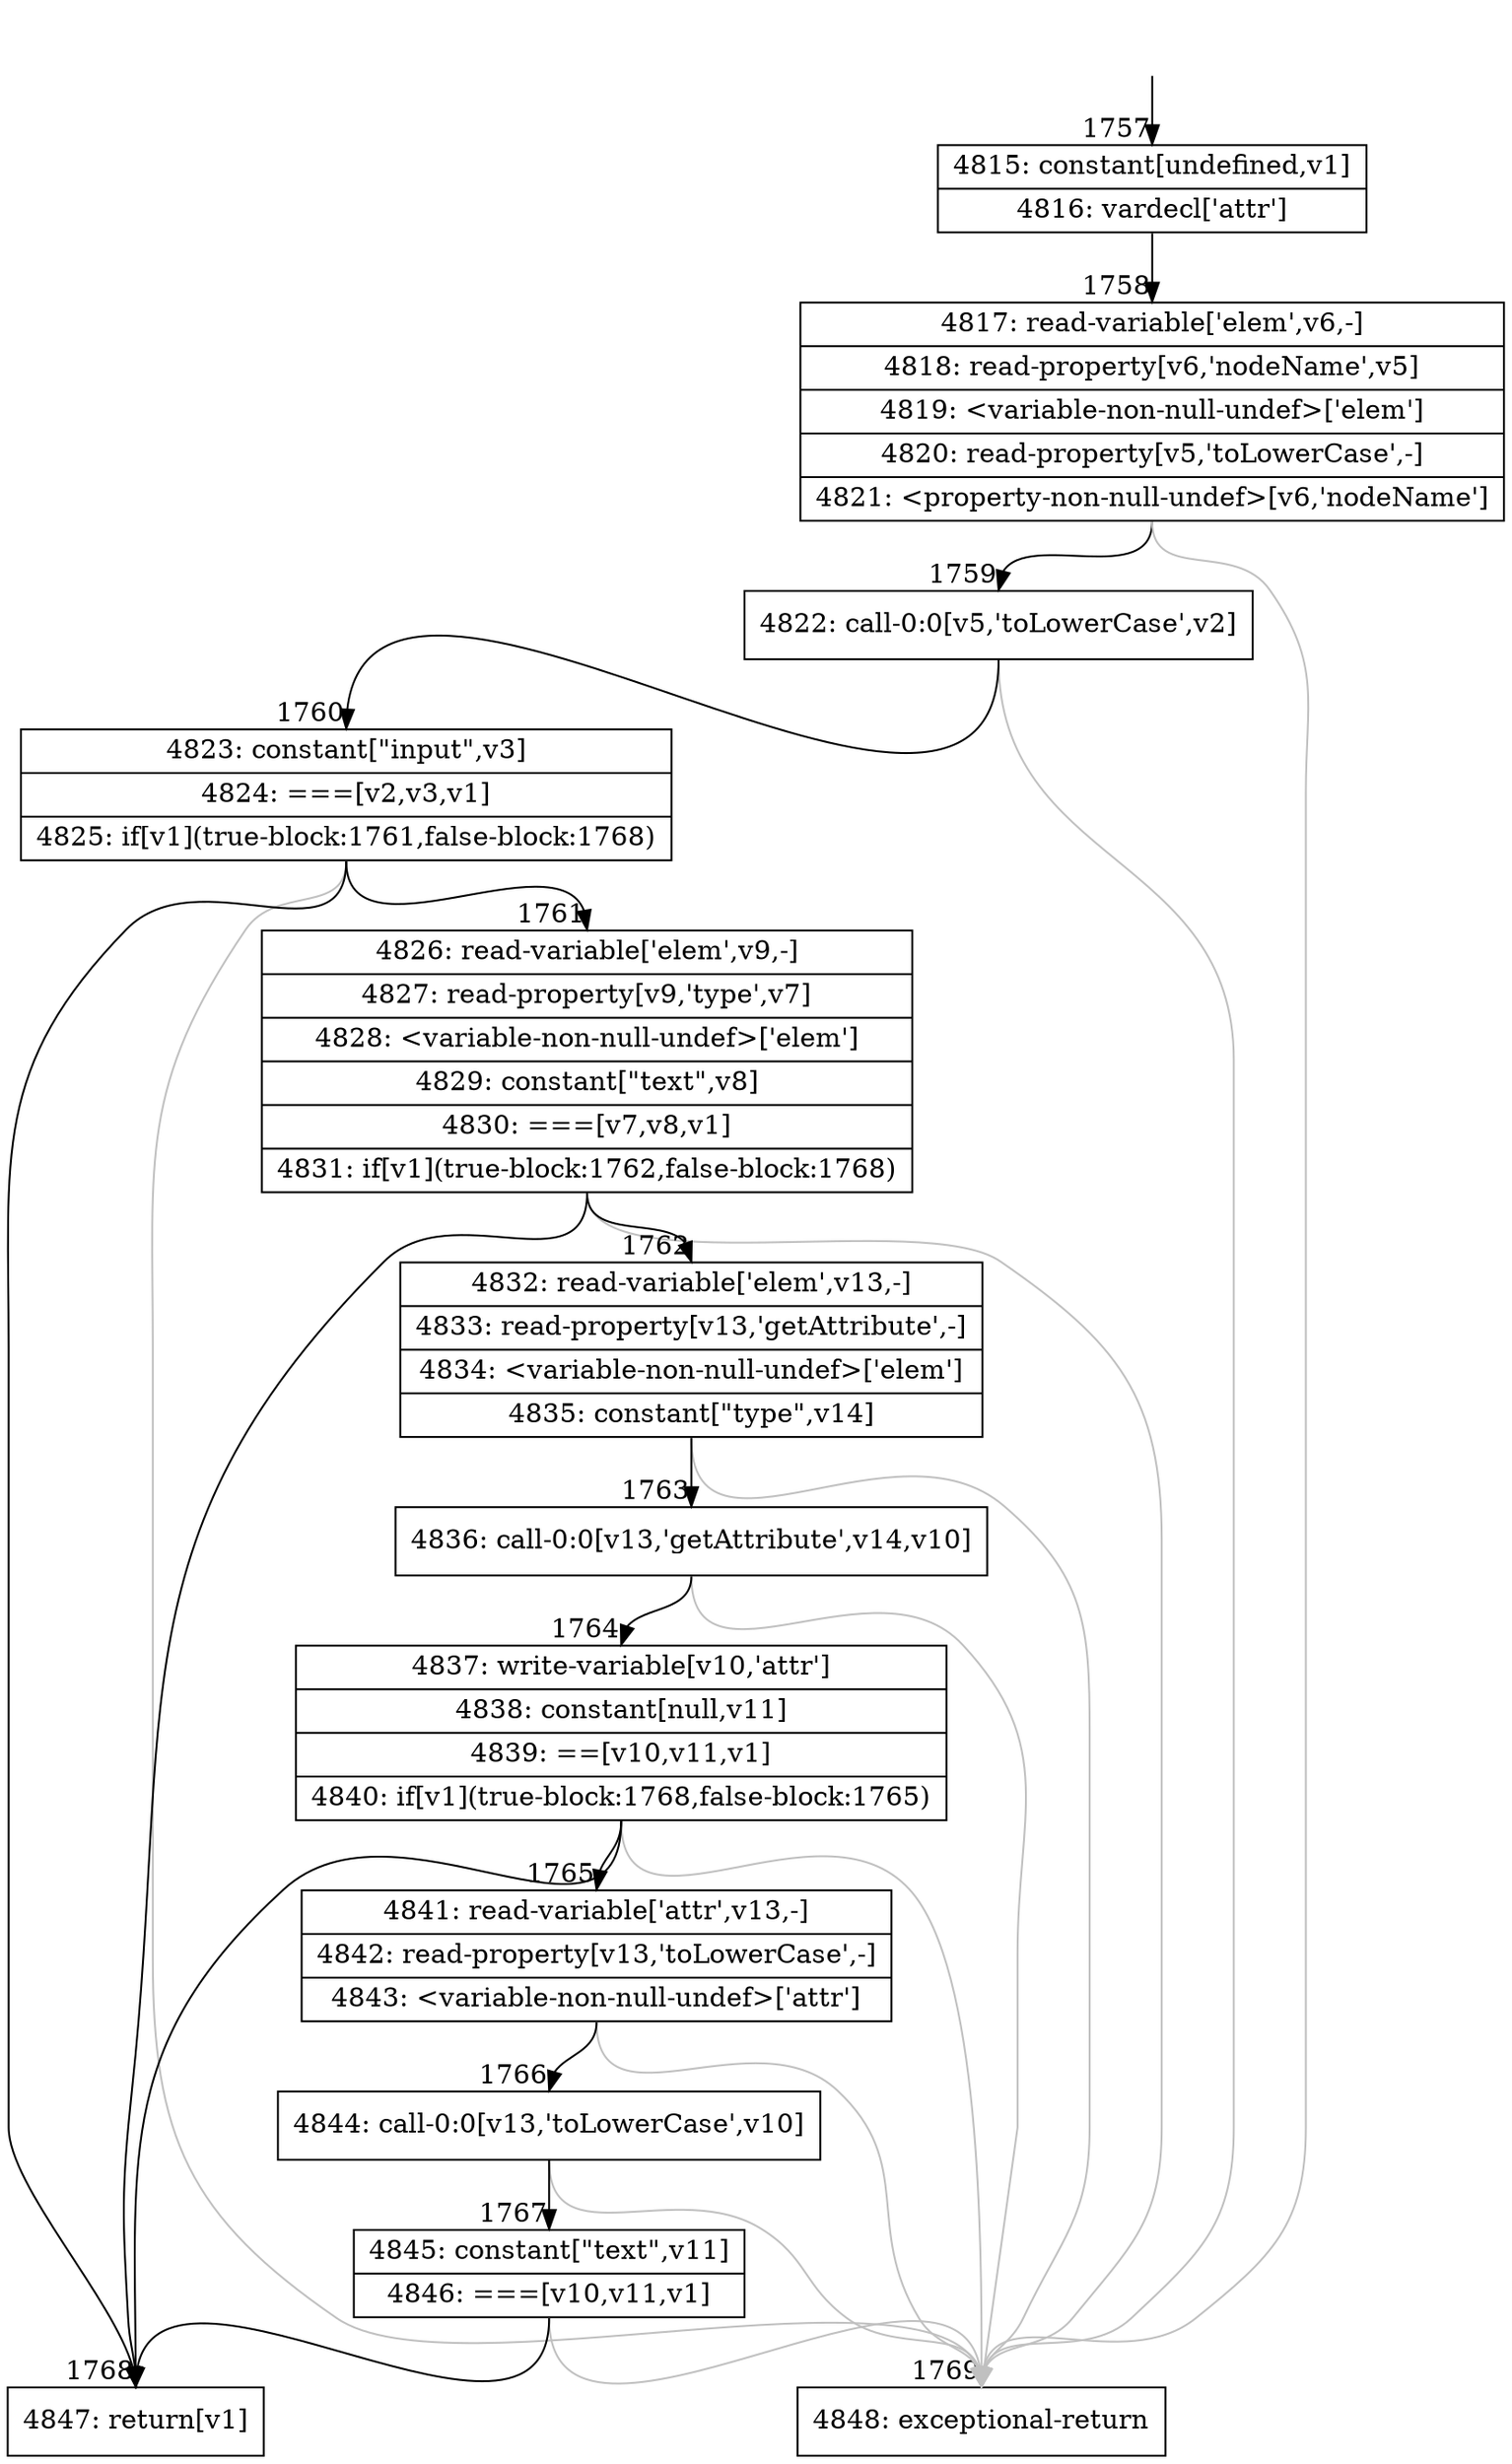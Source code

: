 digraph {
rankdir="TD"
BB_entry129[shape=none,label=""];
BB_entry129 -> BB1757 [tailport=s, headport=n, headlabel="    1757"]
BB1757 [shape=record label="{4815: constant[undefined,v1]|4816: vardecl['attr']}" ] 
BB1757 -> BB1758 [tailport=s, headport=n, headlabel="      1758"]
BB1758 [shape=record label="{4817: read-variable['elem',v6,-]|4818: read-property[v6,'nodeName',v5]|4819: \<variable-non-null-undef\>['elem']|4820: read-property[v5,'toLowerCase',-]|4821: \<property-non-null-undef\>[v6,'nodeName']}" ] 
BB1758 -> BB1759 [tailport=s, headport=n, headlabel="      1759"]
BB1758 -> BB1769 [tailport=s, headport=n, color=gray, headlabel="      1769"]
BB1759 [shape=record label="{4822: call-0:0[v5,'toLowerCase',v2]}" ] 
BB1759 -> BB1760 [tailport=s, headport=n, headlabel="      1760"]
BB1759 -> BB1769 [tailport=s, headport=n, color=gray]
BB1760 [shape=record label="{4823: constant[\"input\",v3]|4824: ===[v2,v3,v1]|4825: if[v1](true-block:1761,false-block:1768)}" ] 
BB1760 -> BB1768 [tailport=s, headport=n, headlabel="      1768"]
BB1760 -> BB1761 [tailport=s, headport=n, headlabel="      1761"]
BB1760 -> BB1769 [tailport=s, headport=n, color=gray]
BB1761 [shape=record label="{4826: read-variable['elem',v9,-]|4827: read-property[v9,'type',v7]|4828: \<variable-non-null-undef\>['elem']|4829: constant[\"text\",v8]|4830: ===[v7,v8,v1]|4831: if[v1](true-block:1762,false-block:1768)}" ] 
BB1761 -> BB1768 [tailport=s, headport=n]
BB1761 -> BB1762 [tailport=s, headport=n, headlabel="      1762"]
BB1761 -> BB1769 [tailport=s, headport=n, color=gray]
BB1762 [shape=record label="{4832: read-variable['elem',v13,-]|4833: read-property[v13,'getAttribute',-]|4834: \<variable-non-null-undef\>['elem']|4835: constant[\"type\",v14]}" ] 
BB1762 -> BB1763 [tailport=s, headport=n, headlabel="      1763"]
BB1762 -> BB1769 [tailport=s, headport=n, color=gray]
BB1763 [shape=record label="{4836: call-0:0[v13,'getAttribute',v14,v10]}" ] 
BB1763 -> BB1764 [tailport=s, headport=n, headlabel="      1764"]
BB1763 -> BB1769 [tailport=s, headport=n, color=gray]
BB1764 [shape=record label="{4837: write-variable[v10,'attr']|4838: constant[null,v11]|4839: ==[v10,v11,v1]|4840: if[v1](true-block:1768,false-block:1765)}" ] 
BB1764 -> BB1768 [tailport=s, headport=n]
BB1764 -> BB1765 [tailport=s, headport=n, headlabel="      1765"]
BB1764 -> BB1769 [tailport=s, headport=n, color=gray]
BB1765 [shape=record label="{4841: read-variable['attr',v13,-]|4842: read-property[v13,'toLowerCase',-]|4843: \<variable-non-null-undef\>['attr']}" ] 
BB1765 -> BB1766 [tailport=s, headport=n, headlabel="      1766"]
BB1765 -> BB1769 [tailport=s, headport=n, color=gray]
BB1766 [shape=record label="{4844: call-0:0[v13,'toLowerCase',v10]}" ] 
BB1766 -> BB1767 [tailport=s, headport=n, headlabel="      1767"]
BB1766 -> BB1769 [tailport=s, headport=n, color=gray]
BB1767 [shape=record label="{4845: constant[\"text\",v11]|4846: ===[v10,v11,v1]}" ] 
BB1767 -> BB1768 [tailport=s, headport=n]
BB1767 -> BB1769 [tailport=s, headport=n, color=gray]
BB1768 [shape=record label="{4847: return[v1]}" ] 
BB1769 [shape=record label="{4848: exceptional-return}" ] 
}
